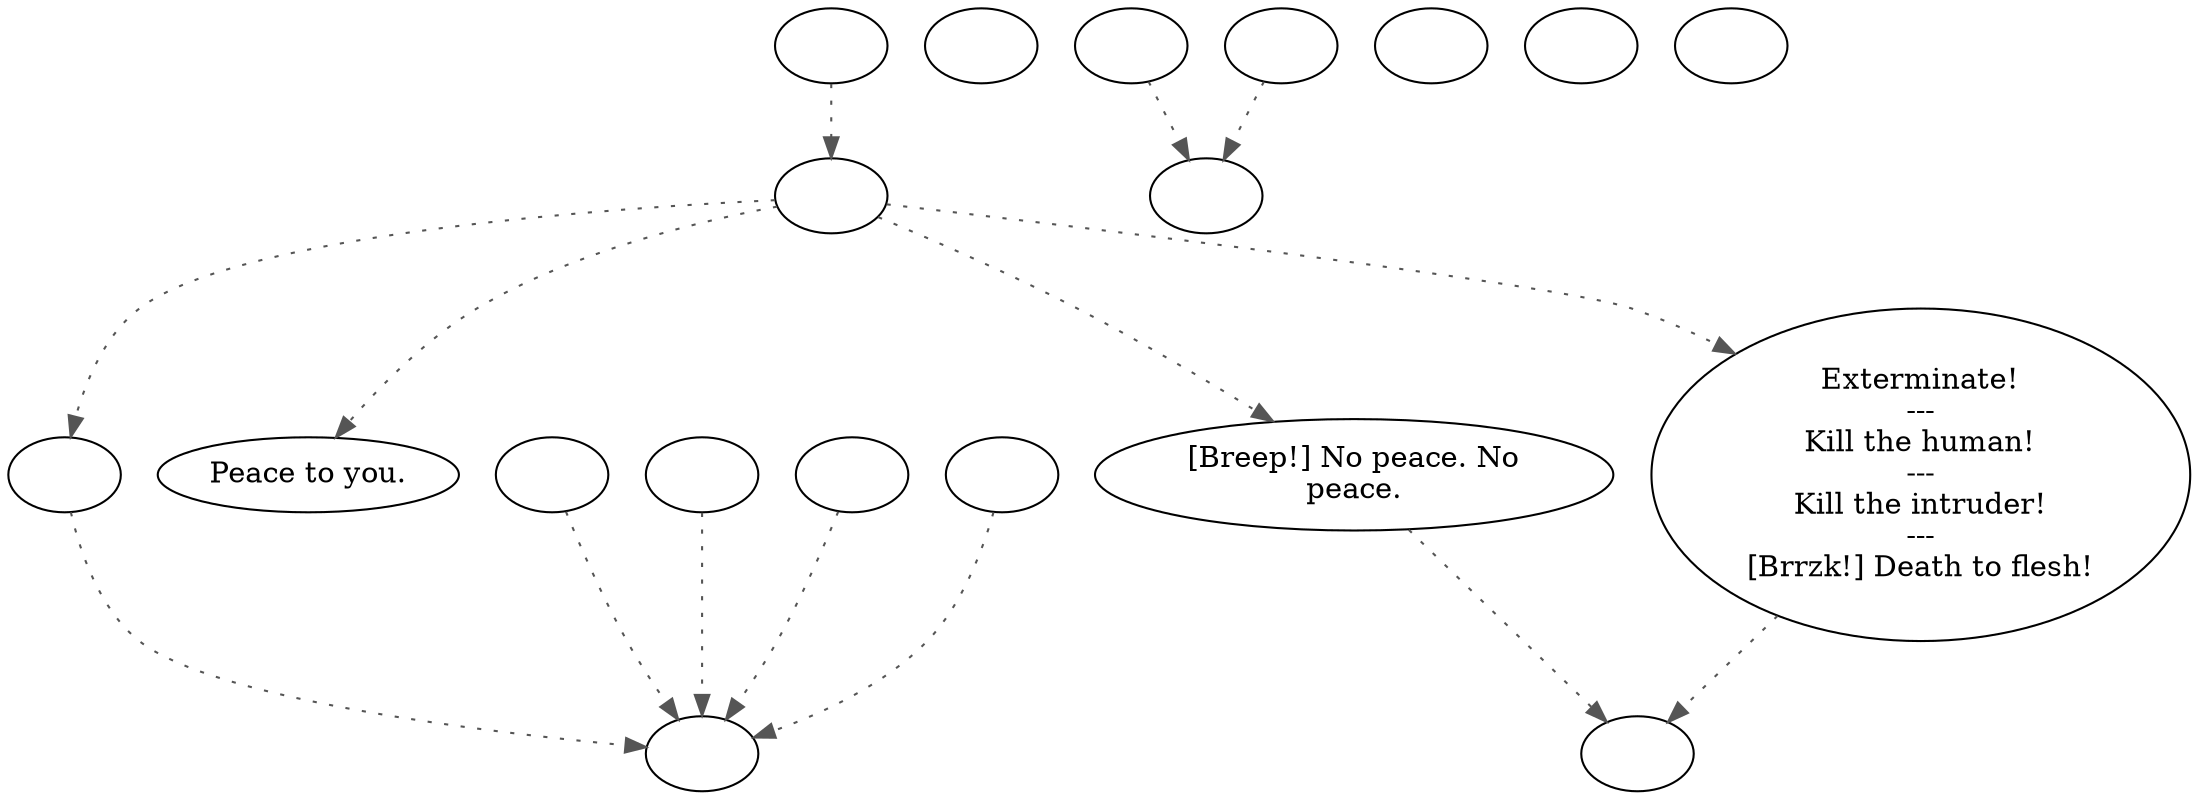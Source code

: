 digraph ROBOT {
  "start" [style=filled       fillcolor="#FFFFFF"       color="#000000"]
  "start" -> "do_dialogue" [style=dotted color="#555555"]
  "start" [label=""]
  "do_dialogue" [style=filled       fillcolor="#FFFFFF"       color="#000000"]
  "do_dialogue" -> "get_reaction" [style=dotted color="#555555"]
  "do_dialogue" -> "robot00" [style=dotted color="#555555"]
  "do_dialogue" -> "robot02" [style=dotted color="#555555"]
  "do_dialogue" -> "robot01" [style=dotted color="#555555"]
  "do_dialogue" [label=""]
  "robot00" [style=filled       fillcolor="#FFFFFF"       color="#000000"]
  "robot00" [label="Peace to you."]
  "robot01" [style=filled       fillcolor="#FFFFFF"       color="#000000"]
  "robot01" -> "robotcbt" [style=dotted color="#555555"]
  "robot01" [label="Exterminate!\n---\nKill the human!\n---\nKill the intruder!\n---\n[Brrzk!] Death to flesh!"]
  "robot02" [style=filled       fillcolor="#FFFFFF"       color="#000000"]
  "robot02" -> "robotcbt" [style=dotted color="#555555"]
  "robot02" [label="[Breep!] No peace. No\npeace."]
  "robotend" [style=filled       fillcolor="#FFFFFF"       color="#000000"]
  "robotend" [label=""]
  "robotcbt" [style=filled       fillcolor="#FFFFFF"       color="#000000"]
  "robotcbt" [label=""]
  "get_reaction" [style=filled       fillcolor="#FFFFFF"       color="#000000"]
  "get_reaction" -> "ReactToLevel" [style=dotted color="#555555"]
  "get_reaction" [label=""]
  "ReactToLevel" [style=filled       fillcolor="#FFFFFF"       color="#000000"]
  "ReactToLevel" [label=""]
  "LevelToReact" [style=filled       fillcolor="#FFFFFF"       color="#000000"]
  "LevelToReact" [label=""]
  "UpReact" [style=filled       fillcolor="#FFFFFF"       color="#000000"]
  "UpReact" -> "ReactToLevel" [style=dotted color="#555555"]
  "UpReact" [label=""]
  "DownReact" [style=filled       fillcolor="#FFFFFF"       color="#000000"]
  "DownReact" -> "ReactToLevel" [style=dotted color="#555555"]
  "DownReact" [label=""]
  "BottomReact" [style=filled       fillcolor="#FFFFFF"       color="#000000"]
  "BottomReact" [label=""]
  "TopReact" [style=filled       fillcolor="#FFFFFF"       color="#000000"]
  "TopReact" [label=""]
  "BigUpReact" [style=filled       fillcolor="#FFFFFF"       color="#000000"]
  "BigUpReact" -> "ReactToLevel" [style=dotted color="#555555"]
  "BigUpReact" [label=""]
  "BigDownReact" [style=filled       fillcolor="#FFFFFF"       color="#000000"]
  "BigDownReact" -> "ReactToLevel" [style=dotted color="#555555"]
  "BigDownReact" [label=""]
  "UpReactLevel" [style=filled       fillcolor="#FFFFFF"       color="#000000"]
  "UpReactLevel" -> "LevelToReact" [style=dotted color="#555555"]
  "UpReactLevel" [label=""]
  "DownReactLevel" [style=filled       fillcolor="#FFFFFF"       color="#000000"]
  "DownReactLevel" -> "LevelToReact" [style=dotted color="#555555"]
  "DownReactLevel" [label=""]
  "Goodbyes" [style=filled       fillcolor="#FFFFFF"       color="#000000"]
  "Goodbyes" [label=""]
}
